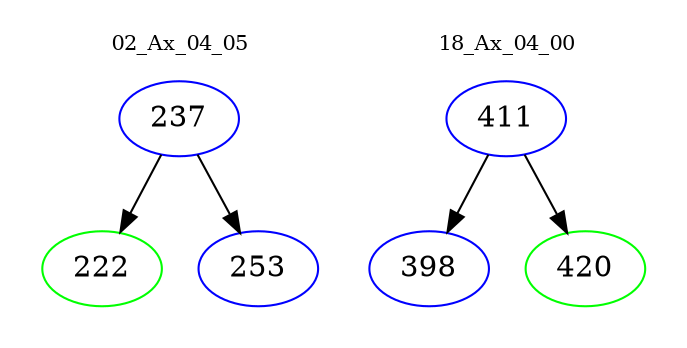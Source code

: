 digraph{
subgraph cluster_0 {
color = white
label = "02_Ax_04_05";
fontsize=10;
T0_237 [label="237", color="blue"]
T0_237 -> T0_222 [color="black"]
T0_222 [label="222", color="green"]
T0_237 -> T0_253 [color="black"]
T0_253 [label="253", color="blue"]
}
subgraph cluster_1 {
color = white
label = "18_Ax_04_00";
fontsize=10;
T1_411 [label="411", color="blue"]
T1_411 -> T1_398 [color="black"]
T1_398 [label="398", color="blue"]
T1_411 -> T1_420 [color="black"]
T1_420 [label="420", color="green"]
}
}
